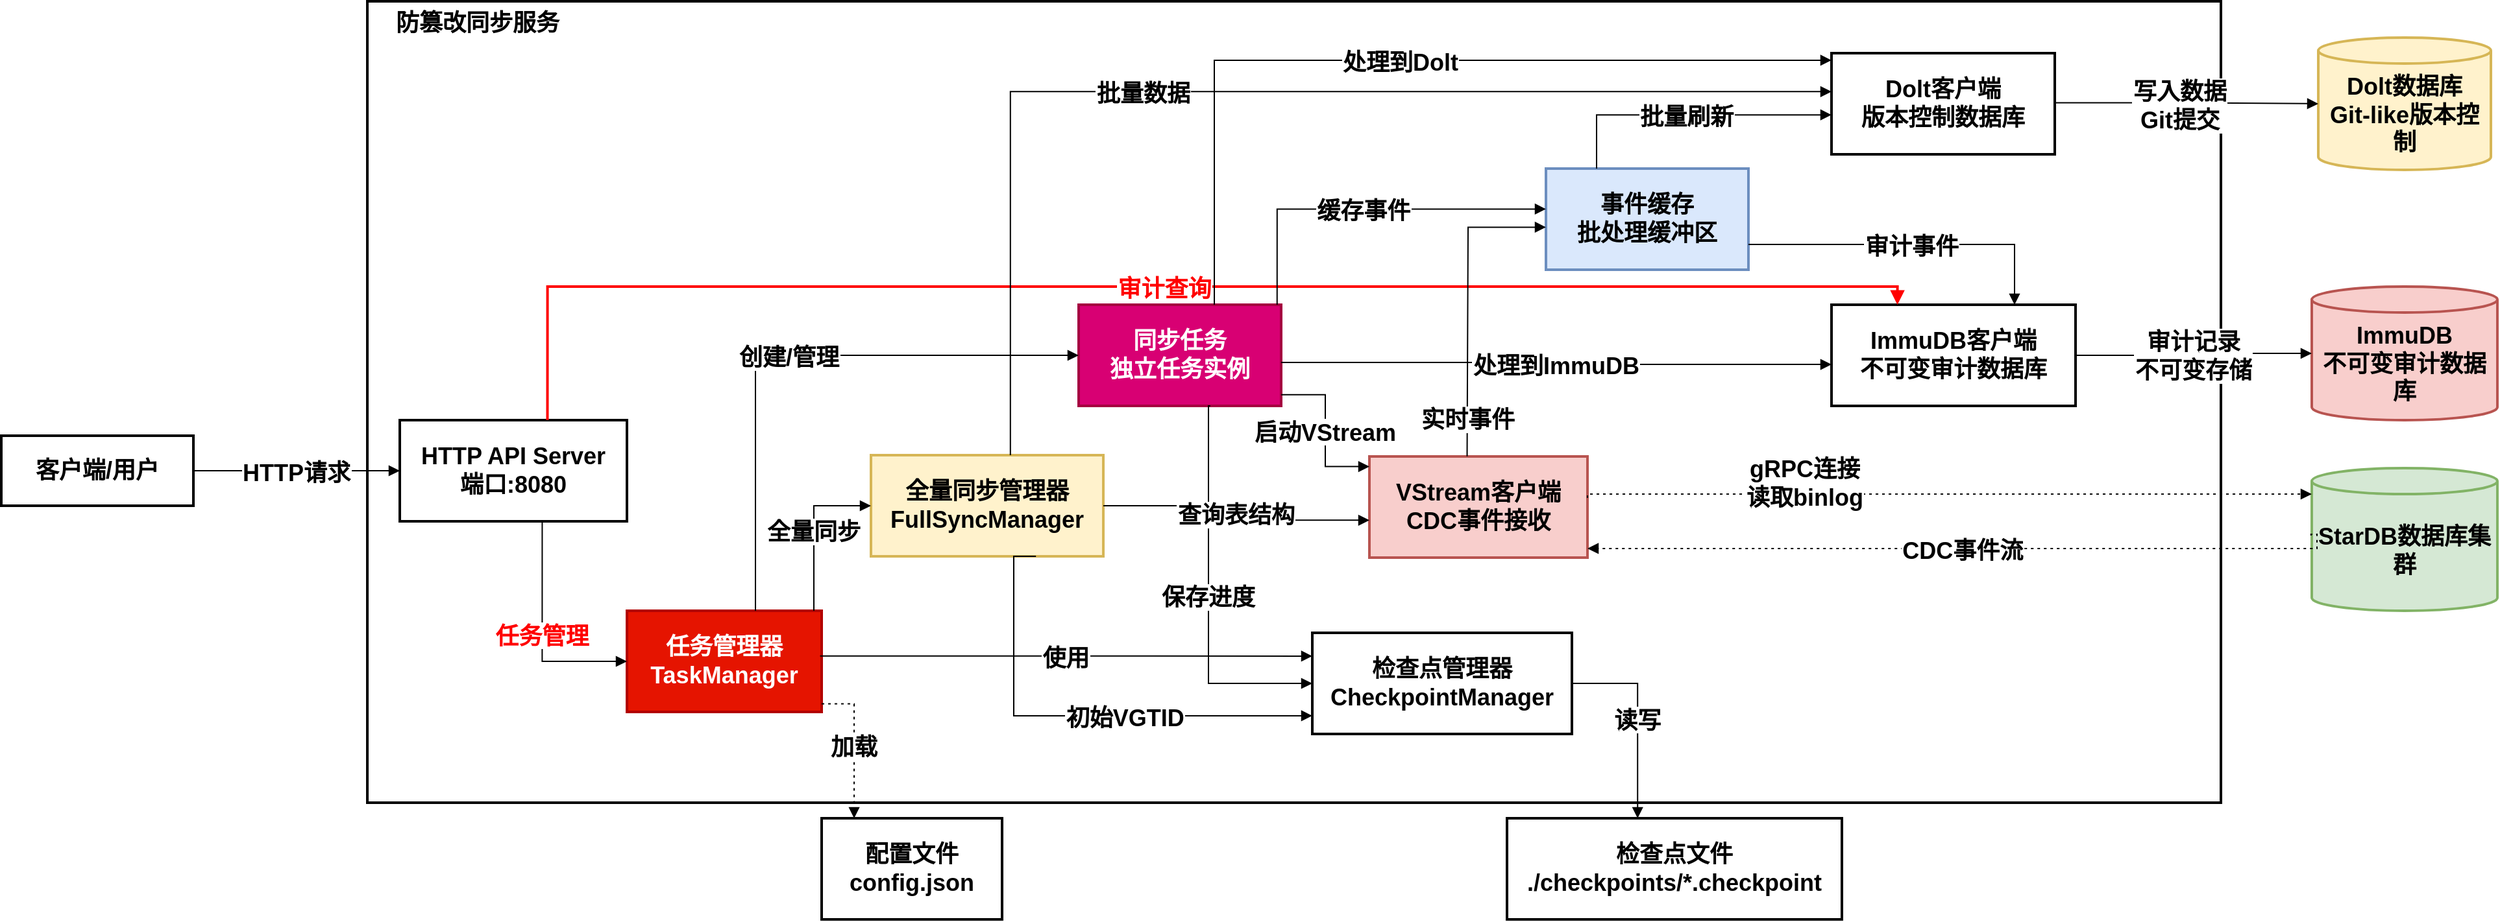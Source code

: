 <mxfile version="28.1.0" pages="2">
  <diagram name="starflow-arch-demo" id="nHUxEQPVu50Cdaj4F56L">
    <mxGraphModel dx="1797" dy="1063" grid="1" gridSize="10" guides="1" tooltips="1" connect="1" arrows="1" fold="1" page="1" pageScale="1" pageWidth="827" pageHeight="1169" math="0" shadow="0">
      <root>
        <mxCell id="0" />
        <mxCell id="1" parent="0" />
        <mxCell id="V71f4DIRbk5kZ5lmE4LE-79" value="    防篡改同步服务" style="whiteSpace=wrap;strokeWidth=2;verticalAlign=top;fontSize=18;fontStyle=1;align=left;" parent="1" vertex="1">
          <mxGeometry x="882" y="20" width="1428" height="618" as="geometry" />
        </mxCell>
        <mxCell id="V71f4DIRbk5kZ5lmE4LE-80" value="HTTP API Server&#xa;端口:8080" style="whiteSpace=wrap;strokeWidth=2;fontSize=18;fontStyle=1;" parent="1" vertex="1">
          <mxGeometry x="907" y="343" width="175" height="78" as="geometry" />
        </mxCell>
        <mxCell id="V71f4DIRbk5kZ5lmE4LE-81" value="任务管理器&#xa;TaskManager" style="whiteSpace=wrap;strokeWidth=2;fontSize=18;fontStyle=1;fillColor=#e51400;fontColor=#ffffff;strokeColor=#B20000;" parent="1" vertex="1">
          <mxGeometry x="1082" y="490" width="150" height="78" as="geometry" />
        </mxCell>
        <mxCell id="V71f4DIRbk5kZ5lmE4LE-82" value="检查点管理器&#xa;CheckpointManager" style="whiteSpace=wrap;strokeWidth=2;fontSize=18;fontStyle=1;" parent="1" vertex="1">
          <mxGeometry x="1610" y="507" width="200" height="78" as="geometry" />
        </mxCell>
        <mxCell id="V71f4DIRbk5kZ5lmE4LE-83" value="全量同步管理器&#xa;FullSyncManager" style="whiteSpace=wrap;strokeWidth=2;fontSize=18;fontStyle=1;fillColor=#fff2cc;strokeColor=#d6b656;" parent="1" vertex="1">
          <mxGeometry x="1270" y="370" width="179" height="78" as="geometry" />
        </mxCell>
        <mxCell id="V71f4DIRbk5kZ5lmE4LE-84" value="VStream客户端&#xa;CDC事件接收" style="whiteSpace=wrap;strokeWidth=2;fontSize=18;fontStyle=1;fillColor=#f8cecc;strokeColor=#b85450;" parent="1" vertex="1">
          <mxGeometry x="1654" y="371" width="168" height="78" as="geometry" />
        </mxCell>
        <mxCell id="V71f4DIRbk5kZ5lmE4LE-85" value="事件缓存&#xa;批处理缓冲区" style="whiteSpace=wrap;strokeWidth=2;fontSize=18;fontStyle=1;fillColor=#dae8fc;strokeColor=#6c8ebf;" parent="1" vertex="1">
          <mxGeometry x="1790" y="149" width="156" height="78" as="geometry" />
        </mxCell>
        <mxCell id="V71f4DIRbk5kZ5lmE4LE-86" value="同步任务&#xa;独立任务实例" style="whiteSpace=wrap;strokeWidth=2;fontSize=18;fontStyle=1;fillColor=#d80073;fontColor=#ffffff;strokeColor=#A50040;" parent="1" vertex="1">
          <mxGeometry x="1430" y="254" width="156" height="78" as="geometry" />
        </mxCell>
        <mxCell id="V71f4DIRbk5kZ5lmE4LE-87" value="Dolt客户端&#xa;版本控制数据库" style="whiteSpace=wrap;strokeWidth=2;fontSize=18;fontStyle=1;" parent="1" vertex="1">
          <mxGeometry x="2010" y="60" width="172" height="78" as="geometry" />
        </mxCell>
        <mxCell id="V71f4DIRbk5kZ5lmE4LE-88" value="ImmuDB客户端&#xa;不可变审计数据库" style="whiteSpace=wrap;strokeWidth=2;fontSize=18;fontStyle=1;" parent="1" vertex="1">
          <mxGeometry x="2010" y="254" width="188" height="78" as="geometry" />
        </mxCell>
        <mxCell id="V71f4DIRbk5kZ5lmE4LE-89" value="客户端/用户" style="whiteSpace=wrap;strokeWidth=2;fontSize=18;fontStyle=1;" parent="1" vertex="1">
          <mxGeometry x="600" y="355" width="148" height="54" as="geometry" />
        </mxCell>
        <mxCell id="V71f4DIRbk5kZ5lmE4LE-90" value="StarDB数据库集群" style="shape=cylinder3;boundedLbl=1;backgroundOutline=1;size=10;strokeWidth=2;whiteSpace=wrap;fontSize=18;fontStyle=1;fillColor=#d5e8d4;strokeColor=#82b366;" parent="1" vertex="1">
          <mxGeometry x="2380" y="380" width="143" height="110" as="geometry" />
        </mxCell>
        <mxCell id="V71f4DIRbk5kZ5lmE4LE-91" value="Dolt数据库&#xa;Git-like版本控制" style="shape=cylinder3;boundedLbl=1;backgroundOutline=1;size=10;strokeWidth=2;whiteSpace=wrap;fontSize=18;fontStyle=1;fillColor=#fff2cc;strokeColor=#d6b656;" parent="1" vertex="1">
          <mxGeometry x="2385" y="48" width="133" height="102" as="geometry" />
        </mxCell>
        <mxCell id="V71f4DIRbk5kZ5lmE4LE-92" value="ImmuDB&#xa;不可变审计数据库" style="shape=cylinder3;boundedLbl=1;backgroundOutline=1;size=10;strokeWidth=2;whiteSpace=wrap;fontSize=18;fontStyle=1;fillColor=#f8cecc;strokeColor=#b85450;" parent="1" vertex="1">
          <mxGeometry x="2380" y="240" width="143" height="103" as="geometry" />
        </mxCell>
        <mxCell id="V71f4DIRbk5kZ5lmE4LE-93" value="检查点文件&#xa;./checkpoints/*.checkpoint" style="whiteSpace=wrap;strokeWidth=2;fontSize=18;fontStyle=1;" parent="1" vertex="1">
          <mxGeometry x="1760" y="650" width="258" height="78" as="geometry" />
        </mxCell>
        <mxCell id="V71f4DIRbk5kZ5lmE4LE-94" value="配置文件&#xa;config.json" style="whiteSpace=wrap;strokeWidth=2;fontSize=18;fontStyle=1;" parent="1" vertex="1">
          <mxGeometry x="1232" y="650" width="139" height="78" as="geometry" />
        </mxCell>
        <mxCell id="V71f4DIRbk5kZ5lmE4LE-95" value="HTTP请求" style="curved=1;startArrow=none;endArrow=block;exitX=1;exitY=0.5;entryX=0;entryY=0.5;rounded=0;fontSize=18;fontStyle=1;" parent="1" source="V71f4DIRbk5kZ5lmE4LE-89" target="V71f4DIRbk5kZ5lmE4LE-80" edge="1">
          <mxGeometry relative="1" as="geometry">
            <Array as="points" />
          </mxGeometry>
        </mxCell>
        <mxCell id="V71f4DIRbk5kZ5lmE4LE-96" value="任务管理" style="startArrow=none;endArrow=block;exitX=0.627;exitY=0.997;entryX=0;entryY=0.5;rounded=0;edgeStyle=orthogonalEdgeStyle;fontSize=18;fontStyle=1;exitDx=0;exitDy=0;exitPerimeter=0;fontColor=#FF0000;" parent="1" source="V71f4DIRbk5kZ5lmE4LE-80" target="V71f4DIRbk5kZ5lmE4LE-81" edge="1">
          <mxGeometry relative="1" as="geometry">
            <Array as="points">
              <mxPoint x="1017" y="529" />
            </Array>
          </mxGeometry>
        </mxCell>
        <mxCell id="V71f4DIRbk5kZ5lmE4LE-97" value="审计查询" style="startArrow=none;endArrow=block;exitX=0.65;exitY=0;entryX=0.27;entryY=0;rounded=0;edgeStyle=orthogonalEdgeStyle;fontSize=18;fontStyle=1;fontColor=#FF0000;strokeWidth=2;strokeColor=#FF0000;" parent="1" source="V71f4DIRbk5kZ5lmE4LE-80" target="V71f4DIRbk5kZ5lmE4LE-88" edge="1">
          <mxGeometry relative="1" as="geometry">
            <Array as="points">
              <mxPoint x="1021" y="240" />
              <mxPoint x="2061" y="240" />
            </Array>
          </mxGeometry>
        </mxCell>
        <mxCell id="V71f4DIRbk5kZ5lmE4LE-98" value="创建/管理" style="startArrow=none;endArrow=block;exitX=0.66;exitY=0;entryX=0;entryY=0.5;rounded=0;edgeStyle=orthogonalEdgeStyle;fontSize=18;fontStyle=1;" parent="1" source="V71f4DIRbk5kZ5lmE4LE-81" target="V71f4DIRbk5kZ5lmE4LE-86" edge="1">
          <mxGeometry relative="1" as="geometry" />
        </mxCell>
        <mxCell id="V71f4DIRbk5kZ5lmE4LE-99" value="使用" style="startArrow=none;endArrow=block;exitX=0.992;exitY=0.447;entryX=0;entryY=0.23;rounded=0;edgeStyle=orthogonalEdgeStyle;fontSize=18;fontStyle=1;exitDx=0;exitDy=0;exitPerimeter=0;" parent="1" source="V71f4DIRbk5kZ5lmE4LE-81" target="V71f4DIRbk5kZ5lmE4LE-82" edge="1">
          <mxGeometry relative="1" as="geometry">
            <Array as="points" />
          </mxGeometry>
        </mxCell>
        <mxCell id="V71f4DIRbk5kZ5lmE4LE-100" value="全量同步" style="startArrow=none;endArrow=block;exitX=0.96;exitY=0;entryX=0;entryY=0.5;rounded=0;edgeStyle=orthogonalEdgeStyle;fontSize=18;fontStyle=1;" parent="1" source="V71f4DIRbk5kZ5lmE4LE-81" target="V71f4DIRbk5kZ5lmE4LE-83" edge="1">
          <mxGeometry relative="1" as="geometry" />
        </mxCell>
        <mxCell id="V71f4DIRbk5kZ5lmE4LE-101" value="启动VStream" style="startArrow=none;endArrow=block;exitX=1;exitY=0.89;entryX=0;entryY=0.1;rounded=0;edgeStyle=orthogonalEdgeStyle;fontSize=18;fontStyle=1;" parent="1" source="V71f4DIRbk5kZ5lmE4LE-86" target="V71f4DIRbk5kZ5lmE4LE-84" edge="1">
          <mxGeometry relative="1" as="geometry" />
        </mxCell>
        <mxCell id="V71f4DIRbk5kZ5lmE4LE-102" value="缓存事件" style="startArrow=none;endArrow=block;exitX=0.98;exitY=0;entryX=0;entryY=0.4;rounded=0;edgeStyle=orthogonalEdgeStyle;fontSize=18;fontStyle=1;" parent="1" source="V71f4DIRbk5kZ5lmE4LE-86" target="V71f4DIRbk5kZ5lmE4LE-85" edge="1">
          <mxGeometry relative="1" as="geometry" />
        </mxCell>
        <mxCell id="V71f4DIRbk5kZ5lmE4LE-103" value="处理到Dolt" style="startArrow=none;endArrow=block;exitX=0.67;exitY=0;entryX=0;entryY=0.07;rounded=0;edgeStyle=orthogonalEdgeStyle;fontSize=18;fontStyle=1;" parent="1" source="V71f4DIRbk5kZ5lmE4LE-86" target="V71f4DIRbk5kZ5lmE4LE-87" edge="1">
          <mxGeometry relative="1" as="geometry" />
        </mxCell>
        <mxCell id="V71f4DIRbk5kZ5lmE4LE-104" value="处理到ImmuDB" style="startArrow=none;endArrow=block;exitX=1;exitY=0.57;entryX=0;entryY=0.59;rounded=0;edgeStyle=orthogonalEdgeStyle;fontSize=18;fontStyle=1;" parent="1" source="V71f4DIRbk5kZ5lmE4LE-86" target="V71f4DIRbk5kZ5lmE4LE-88" edge="1">
          <mxGeometry relative="1" as="geometry" />
        </mxCell>
        <mxCell id="V71f4DIRbk5kZ5lmE4LE-105" value="保存进度" style="startArrow=none;endArrow=block;exitX=0.65;exitY=1;entryX=0;entryY=0.5;rounded=0;edgeStyle=orthogonalEdgeStyle;fontSize=18;fontStyle=1;" parent="1" source="V71f4DIRbk5kZ5lmE4LE-86" target="V71f4DIRbk5kZ5lmE4LE-82" edge="1">
          <mxGeometry relative="1" as="geometry">
            <Array as="points">
              <mxPoint x="1530" y="332" />
              <mxPoint x="1530" y="546" />
            </Array>
          </mxGeometry>
        </mxCell>
        <mxCell id="V71f4DIRbk5kZ5lmE4LE-106" value="gRPC连接&#xa;读取binlog" style="dashed=1;dashPattern=2 3;startArrow=none;endArrow=block;exitX=1;exitY=0.41;rounded=0;edgeStyle=orthogonalEdgeStyle;fontSize=18;fontStyle=1;" parent="1" source="V71f4DIRbk5kZ5lmE4LE-84" target="V71f4DIRbk5kZ5lmE4LE-90" edge="1">
          <mxGeometry x="-0.393" y="10" relative="1" as="geometry">
            <Array as="points">
              <mxPoint x="1822" y="400" />
            </Array>
            <mxPoint as="offset" />
          </mxGeometry>
        </mxCell>
        <mxCell id="V71f4DIRbk5kZ5lmE4LE-107" value="查询表结构" style="startArrow=none;endArrow=block;exitX=1;exitY=0.5;entryX=0;entryY=0.63;rounded=0;edgeStyle=orthogonalEdgeStyle;fontSize=18;fontStyle=1;" parent="1" source="V71f4DIRbk5kZ5lmE4LE-83" target="V71f4DIRbk5kZ5lmE4LE-84" edge="1">
          <mxGeometry relative="1" as="geometry" />
        </mxCell>
        <mxCell id="V71f4DIRbk5kZ5lmE4LE-108" value="批量数据" style="startArrow=none;endArrow=block;exitX=0.6;exitY=0;entryX=0;entryY=0.38;rounded=0;edgeStyle=orthogonalEdgeStyle;fontSize=18;fontStyle=1;" parent="1" source="V71f4DIRbk5kZ5lmE4LE-83" target="V71f4DIRbk5kZ5lmE4LE-87" edge="1">
          <mxGeometry x="-0.161" relative="1" as="geometry">
            <mxPoint as="offset" />
          </mxGeometry>
        </mxCell>
        <mxCell id="V71f4DIRbk5kZ5lmE4LE-109" value="初始VGTID" style="startArrow=none;endArrow=block;exitX=0.71;exitY=1;entryX=0;entryY=0.82;rounded=0;edgeStyle=orthogonalEdgeStyle;fontSize=18;fontStyle=1;" parent="1" source="V71f4DIRbk5kZ5lmE4LE-83" target="V71f4DIRbk5kZ5lmE4LE-82" edge="1">
          <mxGeometry x="0.226" relative="1" as="geometry">
            <Array as="points">
              <mxPoint x="1380" y="448" />
              <mxPoint x="1380" y="571" />
            </Array>
            <mxPoint x="-1" as="offset" />
          </mxGeometry>
        </mxCell>
        <mxCell id="V71f4DIRbk5kZ5lmE4LE-110" value="批量刷新" style="startArrow=none;endArrow=block;exitX=0.25;exitY=0;entryX=0;entryY=0.61;rounded=0;edgeStyle=orthogonalEdgeStyle;fontSize=18;fontStyle=1;exitDx=0;exitDy=0;" parent="1" source="V71f4DIRbk5kZ5lmE4LE-85" target="V71f4DIRbk5kZ5lmE4LE-87" edge="1">
          <mxGeometry relative="1" as="geometry" />
        </mxCell>
        <mxCell id="V71f4DIRbk5kZ5lmE4LE-111" value="审计事件" style="startArrow=none;endArrow=block;exitX=1;exitY=0.75;entryX=0.75;entryY=0;rounded=0;edgeStyle=orthogonalEdgeStyle;exitDx=0;exitDy=0;entryDx=0;entryDy=0;fontSize=18;fontStyle=1;" parent="1" source="V71f4DIRbk5kZ5lmE4LE-85" target="V71f4DIRbk5kZ5lmE4LE-88" edge="1">
          <mxGeometry relative="1" as="geometry">
            <Array as="points">
              <mxPoint x="2151" y="208" />
            </Array>
          </mxGeometry>
        </mxCell>
        <mxCell id="V71f4DIRbk5kZ5lmE4LE-112" value="写入数据&#xa;Git提交" style="startArrow=none;endArrow=block;exitX=1;exitY=0.49;entryX=0;entryY=0.5;rounded=0;edgeStyle=orthogonalEdgeStyle;fontSize=18;fontStyle=1;" parent="1" source="V71f4DIRbk5kZ5lmE4LE-87" target="V71f4DIRbk5kZ5lmE4LE-91" edge="1">
          <mxGeometry x="-0.052" y="-1" relative="1" as="geometry">
            <mxPoint as="offset" />
          </mxGeometry>
        </mxCell>
        <mxCell id="V71f4DIRbk5kZ5lmE4LE-113" value="审计记录&#xa;不可变存储" style="startArrow=none;endArrow=block;exitX=1;exitY=0.5;entryX=0;entryY=0.5;rounded=0;fontSize=18;fontStyle=1;edgeStyle=orthogonalEdgeStyle;" parent="1" source="V71f4DIRbk5kZ5lmE4LE-88" target="V71f4DIRbk5kZ5lmE4LE-92" edge="1">
          <mxGeometry relative="1" as="geometry" />
        </mxCell>
        <mxCell id="V71f4DIRbk5kZ5lmE4LE-114" value="读写" style="startArrow=none;endArrow=block;exitX=1;exitY=0.5;entryX=0.39;entryY=0;rounded=0;edgeStyle=orthogonalEdgeStyle;fontSize=18;fontStyle=1;" parent="1" source="V71f4DIRbk5kZ5lmE4LE-82" target="V71f4DIRbk5kZ5lmE4LE-93" edge="1">
          <mxGeometry relative="1" as="geometry" />
        </mxCell>
        <mxCell id="V71f4DIRbk5kZ5lmE4LE-115" value="加载" style="dashed=1;dashPattern=2 3;startArrow=none;endArrow=block;exitX=1;exitY=0.92;entryX=0.18;entryY=0;rounded=0;edgeStyle=orthogonalEdgeStyle;fontSize=18;fontStyle=1;" parent="1" source="V71f4DIRbk5kZ5lmE4LE-81" target="V71f4DIRbk5kZ5lmE4LE-94" edge="1">
          <mxGeometry relative="1" as="geometry" />
        </mxCell>
        <mxCell id="V71f4DIRbk5kZ5lmE4LE-116" value="CDC事件流" style="dashed=1;dashPattern=2 3;startArrow=none;endArrow=block;entryX=1;entryY=0.91;rounded=0;edgeStyle=orthogonalEdgeStyle;fontSize=18;fontStyle=1;exitX=-0.004;exitY=0.473;exitDx=0;exitDy=0;exitPerimeter=0;" parent="1" source="V71f4DIRbk5kZ5lmE4LE-90" target="V71f4DIRbk5kZ5lmE4LE-84" edge="1">
          <mxGeometry relative="1" as="geometry">
            <Array as="points">
              <mxPoint x="2384" y="431" />
            </Array>
            <mxPoint x="2390" y="431" as="sourcePoint" />
          </mxGeometry>
        </mxCell>
        <mxCell id="V71f4DIRbk5kZ5lmE4LE-117" value="实时事件" style="startArrow=none;endArrow=block;entryX=0;entryY=0.58;rounded=0;edgeStyle=orthogonalEdgeStyle;fontSize=18;fontStyle=1;exitX=0.448;exitY=-0.002;exitDx=0;exitDy=0;exitPerimeter=0;" parent="1" source="V71f4DIRbk5kZ5lmE4LE-84" target="V71f4DIRbk5kZ5lmE4LE-85" edge="1">
          <mxGeometry x="-0.741" relative="1" as="geometry">
            <Array as="points">
              <mxPoint x="1729" y="360" />
              <mxPoint x="1730" y="360" />
              <mxPoint x="1730" y="194" />
            </Array>
            <mxPoint x="1730" y="360" as="sourcePoint" />
            <mxPoint as="offset" />
          </mxGeometry>
        </mxCell>
      </root>
    </mxGraphModel>
  </diagram>
  <diagram id="FTw0OdYQPrXPYqBfj2O9" name="starflow-arch-prod">
    <mxGraphModel dx="1797" dy="1063" grid="1" gridSize="10" guides="1" tooltips="1" connect="1" arrows="1" fold="1" page="1" pageScale="1" pageWidth="827" pageHeight="1169" math="0" shadow="0">
      <root>
        <mxCell id="0" />
        <mxCell id="1" parent="0" />
        <mxCell id="q3W7_hWMibXhKB9QFJJi-1" value="存储层" style="whiteSpace=wrap;strokeWidth=2;fontSize=20;fontStyle=1" vertex="1" parent="1">
          <mxGeometry x="370" y="919" width="825" height="270" as="geometry" />
        </mxCell>
        <mxCell id="q3W7_hWMibXhKB9QFJJi-2" value="验证审计层" style="whiteSpace=wrap;strokeWidth=2;verticalAlign=top;fontSize=20;fontStyle=1" vertex="1" parent="1">
          <mxGeometry x="405" y="944" width="215" height="220" as="geometry" />
        </mxCell>
        <mxCell id="q3W7_hWMibXhKB9QFJJi-3" value="区块链验证&#xa;(可选)&#xa;• 多方验证&#xa;• 合规审计&#xa;• 独立验证" style="whiteSpace=wrap;strokeWidth=2;fontSize=20;fontStyle=1" vertex="1" parent="q3W7_hWMibXhKB9QFJJi-2">
          <mxGeometry x="46" y="43" width="140" height="150" as="geometry" />
        </mxCell>
        <mxCell id="q3W7_hWMibXhKB9QFJJi-4" value="版本控制层" style="whiteSpace=wrap;strokeWidth=2;verticalAlign=top;fontSize=20;fontStyle=1" vertex="1" parent="1">
          <mxGeometry x="670" y="944" width="212" height="220" as="geometry" />
        </mxCell>
        <mxCell id="q3W7_hWMibXhKB9QFJJi-5" value="Dolt集群&#xa;• 版本控制&#xa;• 复杂查询&#xa;• 分支管理&#xa;• 历史对比" style="whiteSpace=wrap;strokeWidth=2;fontSize=20;fontStyle=1" vertex="1" parent="q3W7_hWMibXhKB9QFJJi-4">
          <mxGeometry x="46" y="43" width="137" height="150" as="geometry" />
        </mxCell>
        <mxCell id="q3W7_hWMibXhKB9QFJJi-6" value="核心存储层" style="whiteSpace=wrap;strokeWidth=2;verticalAlign=top;fontSize=20;fontStyle=1" vertex="1" parent="1">
          <mxGeometry x="932" y="944" width="228" height="220" as="geometry" />
        </mxCell>
        <mxCell id="q3W7_hWMibXhKB9QFJJi-7" value="immudb集群&#xa;• 防篡改存储&#xa;• 高并发写入&#xa;• 合规性保障&#xa;• 实时验证" style="whiteSpace=wrap;strokeWidth=2;fontSize=20;fontStyle=1" vertex="1" parent="q3W7_hWMibXhKB9QFJJi-6">
          <mxGeometry x="46" y="43" width="153" height="150" as="geometry" />
        </mxCell>
        <mxCell id="q3W7_hWMibXhKB9QFJJi-8" value="事件流处理层 (Apache Kafka)" style="whiteSpace=wrap;strokeWidth=2;verticalAlign=top;fontSize=20;fontStyle=1" vertex="1" parent="1">
          <mxGeometry x="20" y="597" width="1513" height="272" as="geometry" />
        </mxCell>
        <mxCell id="q3W7_hWMibXhKB9QFJJi-9" value="事件路由与处理" style="whiteSpace=wrap;strokeWidth=2;verticalAlign=top;fontSize=20;fontStyle=1" vertex="1" parent="q3W7_hWMibXhKB9QFJJi-8">
          <mxGeometry x="46" y="43" width="1438" height="202" as="geometry" />
        </mxCell>
        <mxCell id="q3W7_hWMibXhKB9QFJJi-10" value="变更事件解析和标准化" style="whiteSpace=wrap;strokeWidth=2;fontSize=20;fontStyle=1" vertex="1" parent="q3W7_hWMibXhKB9QFJJi-9">
          <mxGeometry x="43" y="82" width="220" height="54" as="geometry" />
        </mxCell>
        <mxCell id="q3W7_hWMibXhKB9QFJJi-11" value="哈希计算和校验信息生成" style="whiteSpace=wrap;strokeWidth=2;fontSize=20;fontStyle=1" vertex="1" parent="q3W7_hWMibXhKB9QFJJi-9">
          <mxGeometry x="313" y="82" width="236" height="54" as="geometry" />
        </mxCell>
        <mxCell id="q3W7_hWMibXhKB9QFJJi-12" value="元数据增强&#xa;(用户、时间戳、操作类型)" style="whiteSpace=wrap;strokeWidth=2;fontSize=20;fontStyle=1" vertex="1" parent="q3W7_hWMibXhKB9QFJJi-9">
          <mxGeometry x="599" y="70" width="248" height="78" as="geometry" />
        </mxCell>
        <mxCell id="q3W7_hWMibXhKB9QFJJi-13" value="智能路由&#xa;(基于表、操作类型、业务规则)" style="whiteSpace=wrap;strokeWidth=2;fontSize=20;fontStyle=1" vertex="1" parent="q3W7_hWMibXhKB9QFJJi-9">
          <mxGeometry x="897" y="58" width="260" height="102" as="geometry" />
        </mxCell>
        <mxCell id="q3W7_hWMibXhKB9QFJJi-14" value="负载均衡和故障转移" style="whiteSpace=wrap;strokeWidth=2;fontSize=20;fontStyle=1" vertex="1" parent="q3W7_hWMibXhKB9QFJJi-9">
          <mxGeometry x="1207" y="82" width="204" height="54" as="geometry" />
        </mxCell>
        <mxCell id="q3W7_hWMibXhKB9QFJJi-15" value="StarDB生产集群" style="whiteSpace=wrap;strokeWidth=2;verticalAlign=top;fontSize=20;fontStyle=1" vertex="1" parent="1">
          <mxGeometry x="681" y="120" width="190" height="404" as="geometry" />
        </mxCell>
        <mxCell id="q3W7_hWMibXhKB9QFJJi-16" value="Shard 1&#xa;(Vitess)" style="whiteSpace=wrap;strokeWidth=2;fontSize=20;fontStyle=1" vertex="1" parent="q3W7_hWMibXhKB9QFJJi-15">
          <mxGeometry x="46" y="43" width="113" height="78" as="geometry" />
        </mxCell>
        <mxCell id="q3W7_hWMibXhKB9QFJJi-17" value="Shard 2&#xa;(Vitess)" style="whiteSpace=wrap;strokeWidth=2;fontSize=20;fontStyle=1" vertex="1" parent="q3W7_hWMibXhKB9QFJJi-15">
          <mxGeometry x="46" y="171" width="113" height="78" as="geometry" />
        </mxCell>
        <mxCell id="q3W7_hWMibXhKB9QFJJi-18" value="Shard N&#xa;(Vitess)" style="whiteSpace=wrap;strokeWidth=2;fontSize=20;fontStyle=1" vertex="1" parent="q3W7_hWMibXhKB9QFJJi-15">
          <mxGeometry x="46" y="299" width="115" height="78" as="geometry" />
        </mxCell>
        <mxCell id="q3W7_hWMibXhKB9QFJJi-19" value="VReplication 变更流" style="curved=1;startArrow=none;endArrow=block;exitX=0.5;exitY=1;entryX=0.5;entryY=0;rounded=0;fontSize=20;fontStyle=1" edge="1" parent="1" source="q3W7_hWMibXhKB9QFJJi-15" target="q3W7_hWMibXhKB9QFJJi-8">
          <mxGeometry relative="1" as="geometry">
            <Array as="points" />
          </mxGeometry>
        </mxCell>
        <mxCell id="q3W7_hWMibXhKB9QFJJi-20" value="" style="curved=1;startArrow=none;endArrow=block;exitX=0.65;exitY=1;entryX=0.5;entryY=0;rounded=0;fontSize=20;fontStyle=1" edge="1" parent="1" source="q3W7_hWMibXhKB9QFJJi-8" target="q3W7_hWMibXhKB9QFJJi-6">
          <mxGeometry relative="1" as="geometry">
            <Array as="points">
              <mxPoint x="1047" y="894" />
            </Array>
          </mxGeometry>
        </mxCell>
        <mxCell id="q3W7_hWMibXhKB9QFJJi-21" value="" style="curved=1;startArrow=none;endArrow=block;exitX=0.5;exitY=1;entryX=0.5;entryY=0;rounded=0;fontSize=20;fontStyle=1" edge="1" parent="1" source="q3W7_hWMibXhKB9QFJJi-8" target="q3W7_hWMibXhKB9QFJJi-4">
          <mxGeometry relative="1" as="geometry">
            <Array as="points" />
          </mxGeometry>
        </mxCell>
        <mxCell id="q3W7_hWMibXhKB9QFJJi-22" value="" style="curved=1;startArrow=none;endArrow=block;exitX=0.35;exitY=1;entryX=0.5;entryY=0;rounded=0;fontSize=20;fontStyle=1" edge="1" parent="1" source="q3W7_hWMibXhKB9QFJJi-8" target="q3W7_hWMibXhKB9QFJJi-2">
          <mxGeometry relative="1" as="geometry">
            <Array as="points">
              <mxPoint x="513" y="894" />
            </Array>
          </mxGeometry>
        </mxCell>
      </root>
    </mxGraphModel>
  </diagram>
</mxfile>
